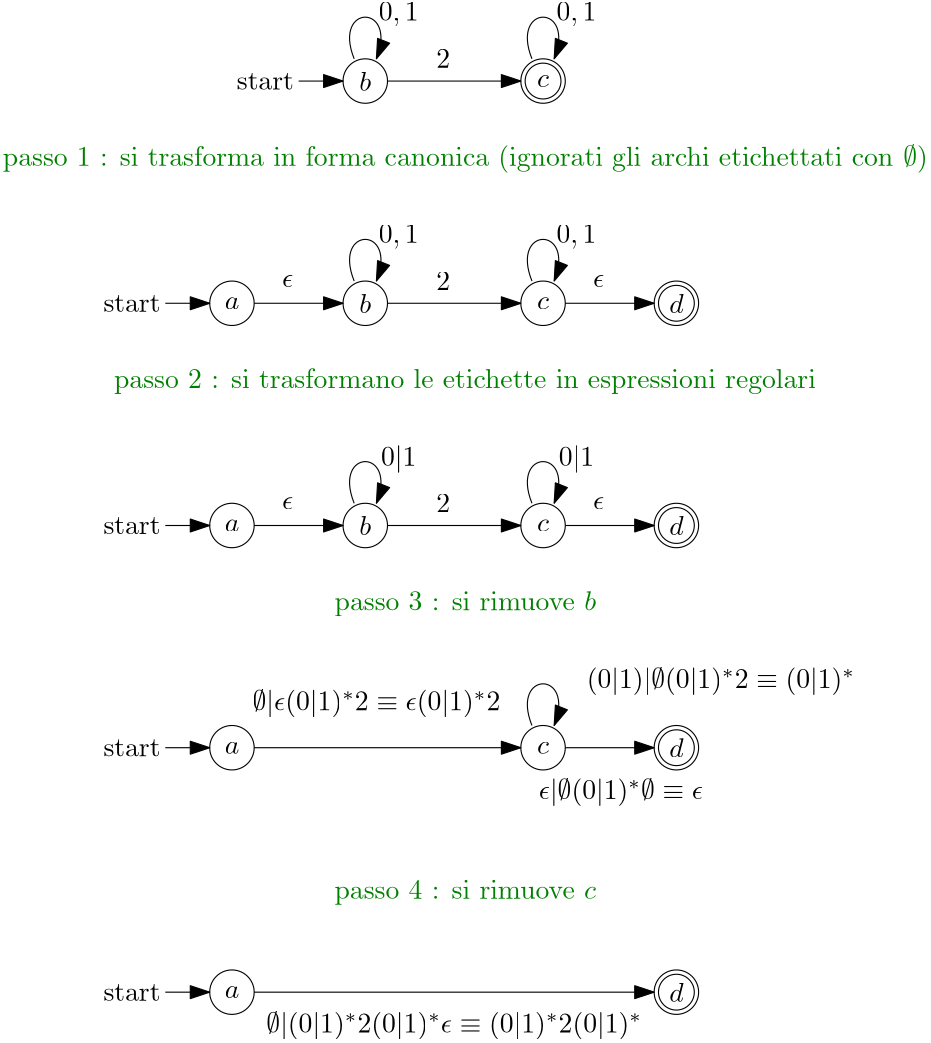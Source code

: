 <?xml version="1.0"?>
<!DOCTYPE ipe SYSTEM "ipe.dtd">
<ipe version="70218" creator="Ipe 7.2.28">
<info created="D:20241005170003" modified="D:20241229184620"/>
<ipestyle name="basic">
<symbol name="arrow/arc(spx)">
<path stroke="sym-stroke" fill="sym-stroke" pen="sym-pen">
0 0 m
-1 0.333 l
-1 -0.333 l
h
</path>
</symbol>
<symbol name="arrow/farc(spx)">
<path stroke="sym-stroke" fill="white" pen="sym-pen">
0 0 m
-1 0.333 l
-1 -0.333 l
h
</path>
</symbol>
<symbol name="arrow/ptarc(spx)">
<path stroke="sym-stroke" fill="sym-stroke" pen="sym-pen">
0 0 m
-1 0.333 l
-0.8 0 l
-1 -0.333 l
h
</path>
</symbol>
<symbol name="arrow/fptarc(spx)">
<path stroke="sym-stroke" fill="white" pen="sym-pen">
0 0 m
-1 0.333 l
-0.8 0 l
-1 -0.333 l
h
</path>
</symbol>
<symbol name="mark/circle(sx)" transformations="translations">
<path fill="sym-stroke">
0.6 0 0 0.6 0 0 e
0.4 0 0 0.4 0 0 e
</path>
</symbol>
<symbol name="mark/disk(sx)" transformations="translations">
<path fill="sym-stroke">
0.6 0 0 0.6 0 0 e
</path>
</symbol>
<symbol name="mark/fdisk(sfx)" transformations="translations">
<group>
<path fill="sym-fill">
0.5 0 0 0.5 0 0 e
</path>
<path fill="sym-stroke" fillrule="eofill">
0.6 0 0 0.6 0 0 e
0.4 0 0 0.4 0 0 e
</path>
</group>
</symbol>
<symbol name="mark/box(sx)" transformations="translations">
<path fill="sym-stroke" fillrule="eofill">
-0.6 -0.6 m
0.6 -0.6 l
0.6 0.6 l
-0.6 0.6 l
h
-0.4 -0.4 m
0.4 -0.4 l
0.4 0.4 l
-0.4 0.4 l
h
</path>
</symbol>
<symbol name="mark/square(sx)" transformations="translations">
<path fill="sym-stroke">
-0.6 -0.6 m
0.6 -0.6 l
0.6 0.6 l
-0.6 0.6 l
h
</path>
</symbol>
<symbol name="mark/fsquare(sfx)" transformations="translations">
<group>
<path fill="sym-fill">
-0.5 -0.5 m
0.5 -0.5 l
0.5 0.5 l
-0.5 0.5 l
h
</path>
<path fill="sym-stroke" fillrule="eofill">
-0.6 -0.6 m
0.6 -0.6 l
0.6 0.6 l
-0.6 0.6 l
h
-0.4 -0.4 m
0.4 -0.4 l
0.4 0.4 l
-0.4 0.4 l
h
</path>
</group>
</symbol>
<symbol name="mark/cross(sx)" transformations="translations">
<group>
<path fill="sym-stroke">
-0.43 -0.57 m
0.57 0.43 l
0.43 0.57 l
-0.57 -0.43 l
h
</path>
<path fill="sym-stroke">
-0.43 0.57 m
0.57 -0.43 l
0.43 -0.57 l
-0.57 0.43 l
h
</path>
</group>
</symbol>
<symbol name="arrow/fnormal(spx)">
<path stroke="sym-stroke" fill="white" pen="sym-pen">
0 0 m
-1 0.333 l
-1 -0.333 l
h
</path>
</symbol>
<symbol name="arrow/pointed(spx)">
<path stroke="sym-stroke" fill="sym-stroke" pen="sym-pen">
0 0 m
-1 0.333 l
-0.8 0 l
-1 -0.333 l
h
</path>
</symbol>
<symbol name="arrow/fpointed(spx)">
<path stroke="sym-stroke" fill="white" pen="sym-pen">
0 0 m
-1 0.333 l
-0.8 0 l
-1 -0.333 l
h
</path>
</symbol>
<symbol name="arrow/linear(spx)">
<path stroke="sym-stroke" pen="sym-pen">
-1 0.333 m
0 0 l
-1 -0.333 l
</path>
</symbol>
<symbol name="arrow/fdouble(spx)">
<path stroke="sym-stroke" fill="white" pen="sym-pen">
0 0 m
-1 0.333 l
-1 -0.333 l
h
-1 0 m
-2 0.333 l
-2 -0.333 l
h
</path>
</symbol>
<symbol name="arrow/double(spx)">
<path stroke="sym-stroke" fill="sym-stroke" pen="sym-pen">
0 0 m
-1 0.333 l
-1 -0.333 l
h
-1 0 m
-2 0.333 l
-2 -0.333 l
h
</path>
</symbol>
<symbol name="arrow/mid-normal(spx)">
<path stroke="sym-stroke" fill="sym-stroke" pen="sym-pen">
0.5 0 m
-0.5 0.333 l
-0.5 -0.333 l
h
</path>
</symbol>
<symbol name="arrow/mid-fnormal(spx)">
<path stroke="sym-stroke" fill="white" pen="sym-pen">
0.5 0 m
-0.5 0.333 l
-0.5 -0.333 l
h
</path>
</symbol>
<symbol name="arrow/mid-pointed(spx)">
<path stroke="sym-stroke" fill="sym-stroke" pen="sym-pen">
0.5 0 m
-0.5 0.333 l
-0.3 0 l
-0.5 -0.333 l
h
</path>
</symbol>
<symbol name="arrow/mid-fpointed(spx)">
<path stroke="sym-stroke" fill="white" pen="sym-pen">
0.5 0 m
-0.5 0.333 l
-0.3 0 l
-0.5 -0.333 l
h
</path>
</symbol>
<symbol name="arrow/mid-double(spx)">
<path stroke="sym-stroke" fill="sym-stroke" pen="sym-pen">
1 0 m
0 0.333 l
0 -0.333 l
h
0 0 m
-1 0.333 l
-1 -0.333 l
h
</path>
</symbol>
<symbol name="arrow/mid-fdouble(spx)">
<path stroke="sym-stroke" fill="white" pen="sym-pen">
1 0 m
0 0.333 l
0 -0.333 l
h
0 0 m
-1 0.333 l
-1 -0.333 l
h
</path>
</symbol>
<anglesize name="22.5 deg" value="22.5"/>
<anglesize name="30 deg" value="30"/>
<anglesize name="45 deg" value="45"/>
<anglesize name="60 deg" value="60"/>
<anglesize name="90 deg" value="90"/>
<arrowsize name="large" value="10"/>
<arrowsize name="small" value="5"/>
<arrowsize name="tiny" value="3"/>
<color name="blue" value="0 0 1"/>
<color name="brown" value="0.647 0.165 0.165"/>
<color name="darkblue" value="0 0 0.545"/>
<color name="darkcyan" value="0 0.545 0.545"/>
<color name="darkgray" value="0.663"/>
<color name="darkgreen" value="0 0.392 0"/>
<color name="darkmagenta" value="0.545 0 0.545"/>
<color name="darkorange" value="1 0.549 0"/>
<color name="darkred" value="0.545 0 0"/>
<color name="gold" value="1 0.843 0"/>
<color name="gray" value="0.745"/>
<color name="green" value="0 1 0"/>
<color name="lightblue" value="0.678 0.847 0.902"/>
<color name="lightcyan" value="0.878 1 1"/>
<color name="lightgray" value="0.827"/>
<color name="lightgreen" value="0.565 0.933 0.565"/>
<color name="lightyellow" value="1 1 0.878"/>
<color name="navy" value="0 0 0.502"/>
<color name="orange" value="1 0.647 0"/>
<color name="pink" value="1 0.753 0.796"/>
<color name="purple" value="0.627 0.125 0.941"/>
<color name="red" value="1 0 0"/>
<color name="seagreen" value="0.18 0.545 0.341"/>
<color name="turquoise" value="0.251 0.878 0.816"/>
<color name="violet" value="0.933 0.51 0.933"/>
<color name="yellow" value="1 1 0"/>
<dashstyle name="dash dot dotted" value="[4 2 1 2 1 2] 0"/>
<dashstyle name="dash dotted" value="[4 2 1 2] 0"/>
<dashstyle name="dashed" value="[4] 0"/>
<dashstyle name="dotted" value="[1 3] 0"/>
<gridsize name="10 pts (~3.5 mm)" value="10"/>
<gridsize name="14 pts (~5 mm)" value="14"/>
<gridsize name="16 pts (~6 mm)" value="16"/>
<gridsize name="20 pts (~7 mm)" value="20"/>
<gridsize name="28 pts (~10 mm)" value="28"/>
<gridsize name="32 pts (~12 mm)" value="32"/>
<gridsize name="4 pts" value="4"/>
<gridsize name="56 pts (~20 mm)" value="56"/>
<gridsize name="8 pts (~3 mm)" value="8"/>
<opacity name="10%" value="0.1"/>
<opacity name="30%" value="0.3"/>
<opacity name="50%" value="0.5"/>
<opacity name="75%" value="0.75"/>
<pen name="fat" value="1.2"/>
<pen name="heavier" value="0.8"/>
<pen name="ultrafat" value="2"/>
<symbolsize name="large" value="5"/>
<symbolsize name="small" value="2"/>
<symbolsize name="tiny" value="1.1"/>
<textsize name="Huge" value="\Huge"/>
<textsize name="LARGE" value="\LARGE"/>
<textsize name="Large" value="\Large"/>
<textsize name="footnote" value="\footnotesize"/>
<textsize name="huge" value="\huge"/>
<textsize name="large" value="\large"/>
<textsize name="script" value="\scriptsize"/>
<textsize name="small" value="\small"/>
<textsize name="tiny" value="\tiny"/>
<textstyle name="center" begin="\begin{center}" end="\end{center}"/>
<textstyle name="item" begin="\begin{itemize}\item{}" end="\end{itemize}"/>
<textstyle name="itemize" begin="\begin{itemize}" end="\end{itemize}"/>
<tiling name="falling" angle="-60" step="4" width="1"/>
<tiling name="rising" angle="30" step="4" width="1"/>
</ipestyle>
<page>
<layer name="alpha"/>
<view layers="alpha" active="alpha"/>
<path layer="alpha" matrix="1 0 0 1 48 48" stroke="black">
8 0 0 8 168 744 e
</path>
<path matrix="1 0 0 1 112 48" stroke="black">
8 0 0 8 168 744 e
</path>
<path matrix="1 0 0 1 48 48" stroke="black" arrow="normal/normal">
176 744 m
224 744 l
</path>
<path matrix="1 0 0 1 48 48" stroke="black" arrow="normal/normal">
144 744 m
160 744 l
</path>
<text matrix="1 0 0 1 -44 32" transformations="translations" pos="224 760" stroke="black" type="label" width="20.562" height="6.128" depth="0" halign="center" valign="center">start</text>
<path matrix="1 0 0 1 48 48" stroke="black">
6.44642 0 0 6.44642 232 744 e
</path>
<text matrix="1 0 0 1 20 40" transformations="translations" pos="224 760" stroke="black" type="label" width="4.981" height="6.42" depth="0" halign="center" valign="center" style="math">2</text>
<text matrix="1 0 0 1 -8 32" transformations="translations" pos="224 760" stroke="black" type="label" width="4.276" height="6.918" depth="0" halign="center" valign="center" style="math">b</text>
<text matrix="1 0 0 1 56 32" transformations="translations" pos="224 760" stroke="black" type="label" width="4.311" height="4.289" depth="0" halign="center" valign="center" style="math">c</text>
<path stroke="0" arrow="normal/normal">
212 800 m
204 820
228 820
220 800 c
</path>
<path stroke="0" arrow="normal/normal">
276 800 m
268 820
292 820
284 800 c
</path>
<text matrix="1 0 0 1 4 56" transformations="translations" pos="224 760" stroke="black" type="label" width="14.39" height="6.428" depth="1.93" halign="center" valign="center" style="math">0,1</text>
<text matrix="1 0 0 1 68 56" transformations="translations" pos="224 760" stroke="black" type="label" width="14.39" height="6.428" depth="1.93" halign="center" valign="center" style="math">0,1</text>
<text matrix="1 0 0 1 28 4" transformations="translations" pos="224 760" stroke="0 0.502 0" type="label" width="333.002" height="7.473" depth="2.49" halign="center" valign="center">passo 1 : si trasforma in forma canonica (ignorati gli archi etichettati con $\emptyset$)</text>
<path matrix="1 0 0 1 48 -32" stroke="black">
8 0 0 8 168 744 e
</path>
<path matrix="1 0 0 1 112 -32" stroke="black">
8 0 0 8 168 744 e
</path>
<path matrix="1 0 0 1 48 -32" stroke="black" arrow="normal/normal">
176 744 m
224 744 l
</path>
<text matrix="1 0 0 1 20 -40" transformations="translations" pos="224 760" stroke="black" type="label" width="4.981" height="6.42" depth="0" halign="center" valign="center" style="math">2</text>
<text matrix="1 0 0 1 -8 -48" transformations="translations" pos="224 760" stroke="black" type="label" width="4.276" height="6.918" depth="0" halign="center" valign="center" style="math">b</text>
<text matrix="1 0 0 1 56 -48" transformations="translations" pos="224 760" stroke="black" type="label" width="4.311" height="4.289" depth="0" halign="center" valign="center" style="math">c</text>
<path matrix="1 0 0 1 0 -80" stroke="0" arrow="normal/normal">
212 800 m
204 820
228 820
220 800 c
</path>
<path matrix="1 0 0 1 0 -80" stroke="0" arrow="normal/normal">
276 800 m
268 820
292 820
284 800 c
</path>
<text matrix="1 0 0 1 4 -24" transformations="translations" pos="224 760" stroke="black" type="label" width="14.39" height="6.428" depth="1.93" halign="center" valign="center" style="math">0,1</text>
<text matrix="1 0 0 1 68 -24" transformations="translations" pos="224 760" stroke="black" type="label" width="14.39" height="6.428" depth="1.93" halign="center" valign="center" style="math">0,1</text>
<text matrix="1 0 0 1 28 -76" transformations="translations" pos="224 760" stroke="0 0.502 0" type="label" width="252.913" height="6.926" depth="1.93" halign="center" valign="center">passo 2 : si trasformano le etichette in espressioni regolari</text>
<path matrix="1 0 0 1 0 -32" stroke="black">
8 0 0 8 168 744 e
</path>
<path matrix="1 0 0 1 0 -32" stroke="black" arrow="normal/normal">
144 744 m
160 744 l
</path>
<text matrix="1 0 0 1 -92 -48" transformations="translations" pos="224 760" stroke="black" type="label" width="20.562" height="6.128" depth="0" halign="center" valign="center">start</text>
<text matrix="1 0 0 1 -56 -48" transformations="translations" pos="224 760" stroke="black" type="label" width="5.266" height="4.289" depth="0" halign="center" valign="center" style="math">a</text>
<path stroke="0" arrow="normal/normal">
176 712 m
208 712 l
</path>
<text matrix="1 0 0 1 -36 -40" transformations="translations" pos="224 760" stroke="black" type="label" width="4.044" height="4.289" depth="0" halign="center" valign="center" style="math">\epsilon</text>
<path matrix="1 0 0 1 160 -32" stroke="black">
8 0 0 8 168 744 e
</path>
<path matrix="1 0 0 1 96 -32" stroke="black">
6.44642 0 0 6.44642 232 744 e
</path>
<text matrix="1 0 0 1 104 -48" transformations="translations" pos="224 760" stroke="black" type="label" width="5.185" height="6.918" depth="0" halign="center" valign="center" style="math">d</text>
<path matrix="1 0 0 1 112 0" stroke="0" arrow="normal/normal">
176 712 m
208 712 l
</path>
<text matrix="1 0 0 1 76 -40" transformations="translations" pos="224 760" stroke="black" type="label" width="4.044" height="4.289" depth="0" halign="center" valign="center" style="math">\epsilon</text>
<path matrix="1 0 0 1 48 -112" stroke="black">
8 0 0 8 168 744 e
</path>
<path matrix="1 0 0 1 112 -112" stroke="black">
8 0 0 8 168 744 e
</path>
<path matrix="1 0 0 1 48 -112" stroke="black" arrow="normal/normal">
176 744 m
224 744 l
</path>
<text matrix="1 0 0 1 20 -120" transformations="translations" pos="224 760" stroke="black" type="label" width="4.981" height="6.42" depth="0" halign="center" valign="center" style="math">2</text>
<text matrix="1 0 0 1 -8 -128" transformations="translations" pos="224 760" stroke="black" type="label" width="4.276" height="6.918" depth="0" halign="center" valign="center" style="math">b</text>
<text matrix="1 0 0 1 56 -128" transformations="translations" pos="224 760" stroke="black" type="label" width="4.311" height="4.289" depth="0" halign="center" valign="center" style="math">c</text>
<path matrix="1 0 0 1 0 -160" stroke="0" arrow="normal/normal">
212 800 m
204 820
228 820
220 800 c
</path>
<path matrix="1 0 0 1 0 -160" stroke="0" arrow="normal/normal">
276 800 m
268 820
292 820
284 800 c
</path>
<text matrix="1 0 0 1 4 -104" transformations="translations" pos="224 760" stroke="black" type="label" width="12.73" height="7.473" depth="2.49" halign="center" valign="center" style="math">0|1</text>
<text matrix="1 0 0 1 68 -104" transformations="translations" pos="224 760" stroke="black" type="label" width="12.73" height="7.473" depth="2.49" halign="center" valign="center" style="math">0|1</text>
<text matrix="1 0 0 1 28 -156" transformations="translations" pos="224 760" stroke="0 0.502 0" type="label" width="94.133" height="6.926" depth="1.93" halign="center" valign="center">passo 3 : si rimuove $b$</text>
<path matrix="1 0 0 1 0 -112" stroke="black">
8 0 0 8 168 744 e
</path>
<path matrix="1 0 0 1 0 -112" stroke="black" arrow="normal/normal">
144 744 m
160 744 l
</path>
<text matrix="1 0 0 1 -92 -128" transformations="translations" pos="224 760" stroke="black" type="label" width="20.562" height="6.128" depth="0" halign="center" valign="center">start</text>
<text matrix="1 0 0 1 -56 -128" transformations="translations" pos="224 760" stroke="black" type="label" width="5.266" height="4.289" depth="0" halign="center" valign="center" style="math">a</text>
<path matrix="1 0 0 1 0 -80" stroke="0" arrow="normal/normal">
176 712 m
208 712 l
</path>
<text matrix="1 0 0 1 -36 -120" transformations="translations" pos="224 760" stroke="black" type="label" width="4.044" height="4.289" depth="0" halign="center" valign="center" style="math">\epsilon</text>
<path matrix="1 0 0 1 160 -112" stroke="black">
8 0 0 8 168 744 e
</path>
<path matrix="1 0 0 1 96 -112" stroke="black">
6.44642 0 0 6.44642 232 744 e
</path>
<text matrix="1 0 0 1 104 -128" transformations="translations" pos="224 760" stroke="black" type="label" width="5.185" height="6.918" depth="0" halign="center" valign="center" style="math">d</text>
<path matrix="1 0 0 1 112 -80" stroke="0" arrow="normal/normal">
176 712 m
208 712 l
</path>
<text matrix="1 0 0 1 76 -120" transformations="translations" pos="224 760" stroke="black" type="label" width="4.044" height="4.289" depth="0" halign="center" valign="center" style="math">\epsilon</text>
<path matrix="1 0 0 1 112 -192" stroke="black">
8 0 0 8 168 744 e
</path>
<text matrix="1 0 0 1 56 -208" transformations="translations" pos="224 760" stroke="black" type="label" width="4.311" height="4.289" depth="0" halign="center" valign="center" style="math">c</text>
<path matrix="1 0 0 1 0 -240" stroke="0" arrow="normal/normal">
276 800 m
268 820
292 820
284 800 c
</path>
<text matrix="1 0 0 1 120 -184" transformations="translations" pos="224 760" stroke="black" type="label" width="96.61" height="7.473" depth="2.49" halign="center" valign="center" style="math">(0|1)|\emptyset(0|1)^*2\equiv (0|1)^*</text>
<text matrix="1 0 0 1 28 -260" transformations="translations" pos="224 760" stroke="0 0.502 0" type="label" width="94.169" height="6.661" depth="1.93" halign="center" valign="center">passo 4 : si rimuove $c$</text>
<path matrix="1 0 0 1 0 -192" stroke="black">
8 0 0 8 168 744 e
</path>
<path matrix="1 0 0 1 0 -192" stroke="black" arrow="normal/normal">
144 744 m
160 744 l
</path>
<text matrix="1 0 0 1 -92 -208" transformations="translations" pos="224 760" stroke="black" type="label" width="20.562" height="6.128" depth="0" halign="center" valign="center">start</text>
<text matrix="1 0 0 1 -56 -208" transformations="translations" pos="224 760" stroke="black" type="label" width="5.266" height="4.289" depth="0" halign="center" valign="center" style="math">a</text>
<path matrix="1 0 0 1 160 -192" stroke="black">
8 0 0 8 168 744 e
</path>
<path matrix="1 0 0 1 96 -192" stroke="black">
6.44642 0 0 6.44642 232 744 e
</path>
<text matrix="1 0 0 1 104 -208" transformations="translations" pos="224 760" stroke="black" type="label" width="5.185" height="6.918" depth="0" halign="center" valign="center" style="math">d</text>
<path matrix="1 0 0 1 112 -160" stroke="0" arrow="normal/normal">
176 712 m
208 712 l
</path>
<text matrix="1 0 0 1 84 -224" transformations="translations" pos="224 760" stroke="black" type="label" width="59.16" height="7.473" depth="2.49" halign="center" valign="center" style="math">\epsilon|\emptyset(0|1)^*\emptyset\equiv \epsilon</text>
<path stroke="0" arrow="normal/normal">
176 552 m
272 552 l
</path>
<text matrix="1 0 0 1 -4 -192" transformations="translations" pos="224 760" stroke="black" type="label" width="89.2" height="7.473" depth="2.49" halign="center" valign="center" style="math">\emptyset | \epsilon(0|1)^*2\equiv \epsilon(0|1)^*2</text>
<path matrix="1 0 0 1 0 -280" stroke="black">
8 0 0 8 168 744 e
</path>
<path matrix="1 0 0 1 0 -280" stroke="black" arrow="normal/normal">
144 744 m
160 744 l
</path>
<text matrix="1 0 0 1 -92 -296" transformations="translations" pos="224 760" stroke="black" type="label" width="20.562" height="6.128" depth="0" halign="center" valign="center">start</text>
<text matrix="1 0 0 1 -56 -296" transformations="translations" pos="224 760" stroke="black" type="label" width="5.266" height="4.289" depth="0" halign="center" valign="center" style="math">a</text>
<path matrix="1 0 0 1 160 -280" stroke="black">
8 0 0 8 168 744 e
</path>
<path matrix="1 0 0 1 96 -280" stroke="black">
6.44642 0 0 6.44642 232 744 e
</path>
<text matrix="1 0 0 1 104 -296" transformations="translations" pos="224 760" stroke="black" type="label" width="5.185" height="6.918" depth="0" halign="center" valign="center" style="math">d</text>
<path stroke="0" arrow="normal/normal">
176 464 m
320 464 l
</path>
<text matrix="1 0 0 1 24 -308" transformations="translations" pos="224 760" stroke="black" type="label" width="135.274" height="7.473" depth="2.49" halign="center" valign="center" style="math">\emptyset |(0|1)^*2(0|1)^*\epsilon\equiv (0|1)^*2(0|1)^*</text>
</page>
</ipe>
